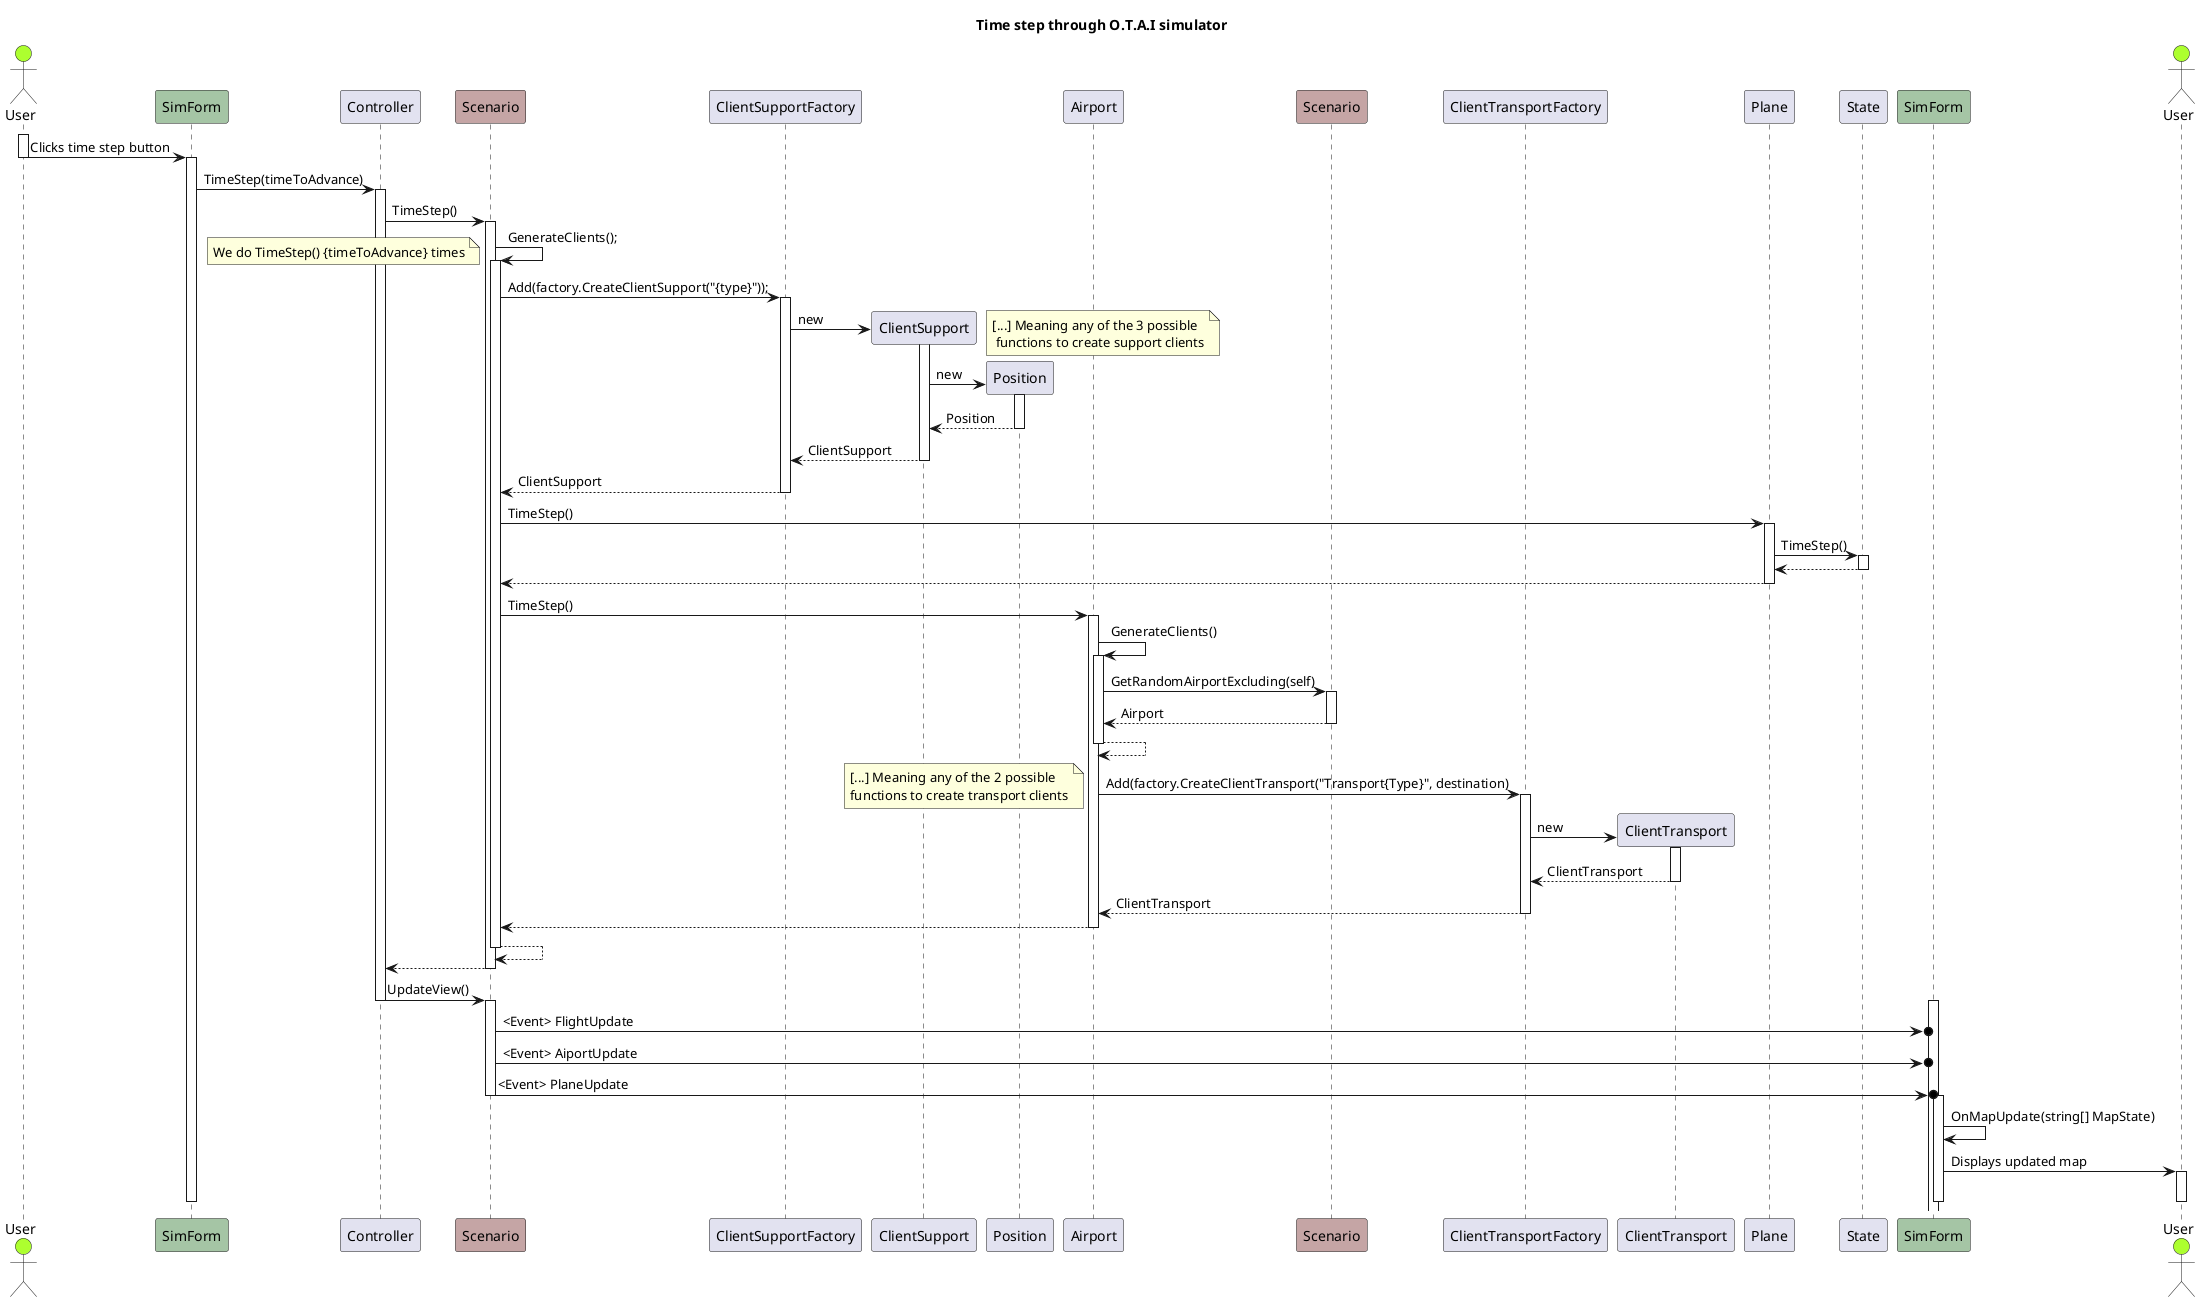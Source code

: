 @startuml

title Time step through O.T.A.I simulator

actor "User" as bob1 #GreenYellow
actor "User" as bob2 order 200 #GreenYellow
participant SimForm #a5c5a5
participant "Controller" as ctrl1
participant "Scenario" as scene1 #c5a5a5
participant "ClientSupportFactory" as facto1
participant "ClientSupport" as clisupp
participant "Position" as pos1
participant "Airport" as port1
participant "Scenario" as scene2 #c5a5a5
participant "ClientTransportFactory" as facto2
participant "ClientTransport" as clitrsp
participant "Plane" as plane1
participant "State" as state1
participant "SimForm" as form2 #a5c5a5

activate bob1

bob1 -> SimForm : Clicks time step button
deactivate bob1
activate SimForm


SimForm -> ctrl1 : TimeStep(timeToAdvance)
activate ctrl1

ctrl1 -> scene1 : TimeStep()
activate scene1

scene1 -> scene1 : GenerateClients();
note left : We do TimeStep() {timeToAdvance} times
activate scene1

scene1 -> facto1 : Add(factory.CreateClientSupport("{type}"));

activate facto1

create clisupp

facto1 -> clisupp : new
activate clisupp
note right : [...] Meaning any of the 3 possible\n functions to create support clients
create pos1
clisupp -> pos1 : new
activate pos1

return Position
return ClientSupport
return ClientSupport


scene1 -> plane1 : TimeStep()
activate plane1

plane1 -> state1 : TimeStep()
activate state1

return 
return 

scene1 -> port1 : TimeStep()
activate port1

port1 -> port1 : GenerateClients()
activate port1

port1 -> scene2 : GetRandomAirportExcluding(self)
activate scene2

return Airport

return 

port1 -> facto2 : Add(factory.CreateClientTransport("Transport{Type}", destination)
note left : [...] Meaning any of the 2 possible\nfunctions to create transport clients
activate facto2

create clitrsp
facto2 -> clitrsp : new
activate clitrsp

return ClientTransport
return ClientTransport
return 
return 
return 


ctrl1 -> scene1 : UpdateView()
deactivate 
activate scene1
activate form2
scene1 ->o form2 : <Event> FlightUpdate
scene1 ->o form2 : <Event> AiportUpdate
scene1 ->o form2 : <Event> PlaneUpdate
deactivate scene1

activate form2
form2 -> form2 : OnMapUpdate(string[] MapState)

form2 -> bob2 : Displays updated map
activate bob2

deactivate bob2
deactivate form2

deactivate SimForm
@enduml

